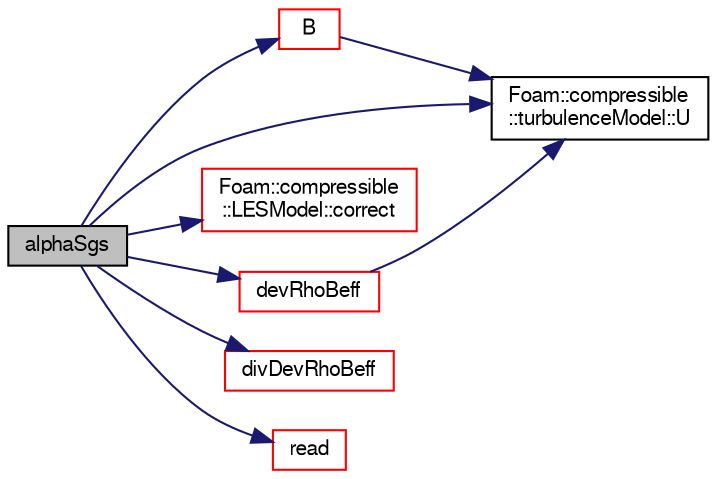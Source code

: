 digraph "alphaSgs"
{
  bgcolor="transparent";
  edge [fontname="FreeSans",fontsize="10",labelfontname="FreeSans",labelfontsize="10"];
  node [fontname="FreeSans",fontsize="10",shape=record];
  rankdir="LR";
  Node17 [label="alphaSgs",height=0.2,width=0.4,color="black", fillcolor="grey75", style="filled", fontcolor="black"];
  Node17 -> Node18 [color="midnightblue",fontsize="10",style="solid",fontname="FreeSans"];
  Node18 [label="B",height=0.2,width=0.4,color="red",URL="$a30622.html#acf00bc568420cebcbea1c1227f8cdd58",tooltip="Return the sub-grid stress tensor. "];
  Node18 -> Node29 [color="midnightblue",fontsize="10",style="solid",fontname="FreeSans"];
  Node29 [label="Foam::compressible\l::turbulenceModel::U",height=0.2,width=0.4,color="black",URL="$a30818.html#a536d168d7b335fe81f506f232b5b4872",tooltip="Access function to velocity field. "];
  Node17 -> Node30 [color="midnightblue",fontsize="10",style="solid",fontname="FreeSans"];
  Node30 [label="Foam::compressible\l::LESModel::correct",height=0.2,width=0.4,color="red",URL="$a30634.html#a3ae44b28050c3aa494c1d8e18cf618c1",tooltip="Correct Eddy-Viscosity and related properties. "];
  Node17 -> Node31 [color="midnightblue",fontsize="10",style="solid",fontname="FreeSans"];
  Node31 [label="devRhoBeff",height=0.2,width=0.4,color="red",URL="$a30622.html#aca5d93ebfc5602c84fbc217bf65073db",tooltip="Return the deviatoric part of the effective sub-grid. "];
  Node31 -> Node29 [color="midnightblue",fontsize="10",style="solid",fontname="FreeSans"];
  Node17 -> Node37 [color="midnightblue",fontsize="10",style="solid",fontname="FreeSans"];
  Node37 [label="divDevRhoBeff",height=0.2,width=0.4,color="red",URL="$a30622.html#abb568bf10d2e3a2623bb4d30a613ee61",tooltip="Returns div(rho*dev(B)). "];
  Node17 -> Node338 [color="midnightblue",fontsize="10",style="solid",fontname="FreeSans"];
  Node338 [label="read",height=0.2,width=0.4,color="red",URL="$a30622.html#af816873151ddb0126e98bb2f914d8ed5",tooltip="Read LESProperties dictionary. "];
  Node17 -> Node29 [color="midnightblue",fontsize="10",style="solid",fontname="FreeSans"];
}
